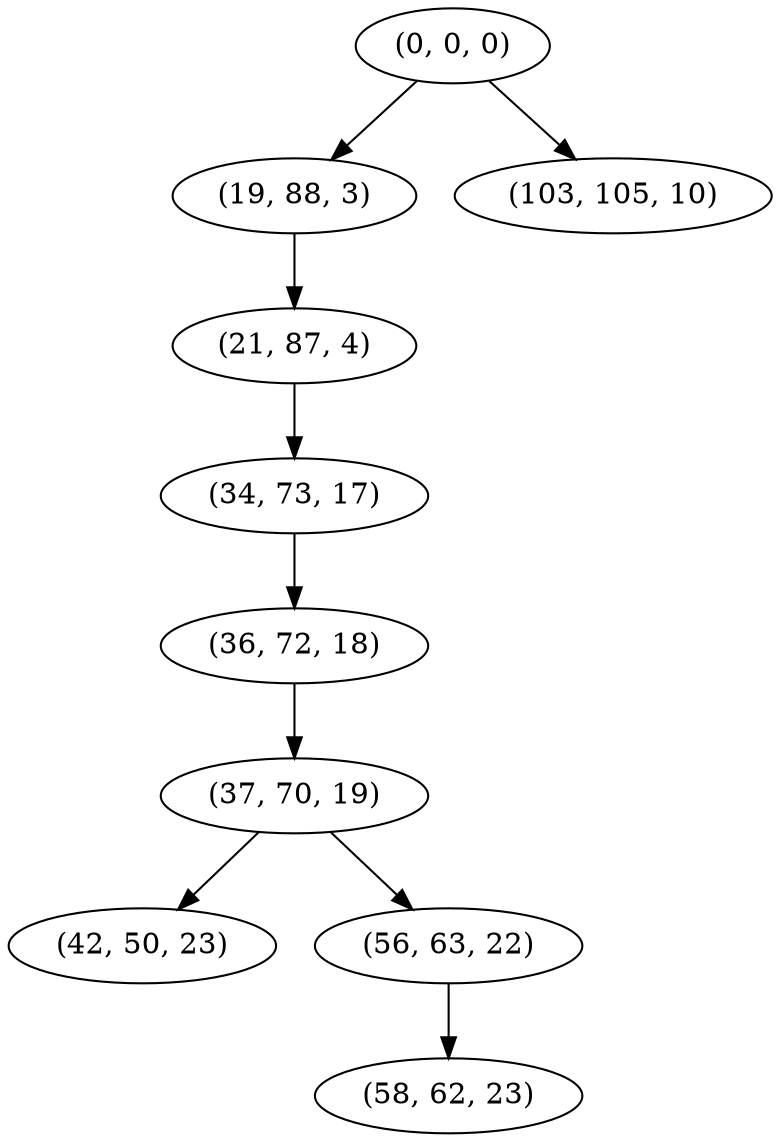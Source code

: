 digraph tree {
    "(0, 0, 0)";
    "(19, 88, 3)";
    "(21, 87, 4)";
    "(34, 73, 17)";
    "(36, 72, 18)";
    "(37, 70, 19)";
    "(42, 50, 23)";
    "(56, 63, 22)";
    "(58, 62, 23)";
    "(103, 105, 10)";
    "(0, 0, 0)" -> "(19, 88, 3)";
    "(0, 0, 0)" -> "(103, 105, 10)";
    "(19, 88, 3)" -> "(21, 87, 4)";
    "(21, 87, 4)" -> "(34, 73, 17)";
    "(34, 73, 17)" -> "(36, 72, 18)";
    "(36, 72, 18)" -> "(37, 70, 19)";
    "(37, 70, 19)" -> "(42, 50, 23)";
    "(37, 70, 19)" -> "(56, 63, 22)";
    "(56, 63, 22)" -> "(58, 62, 23)";
}
